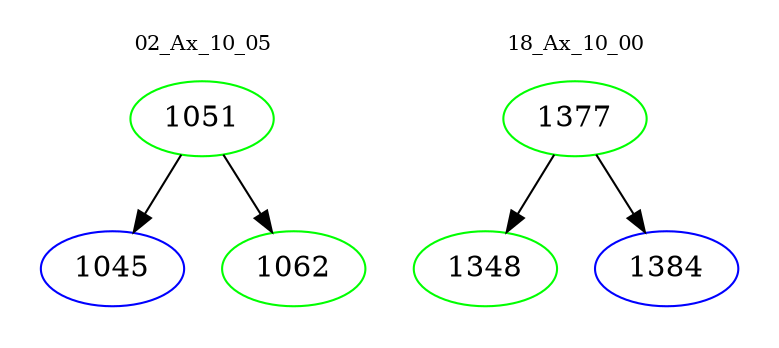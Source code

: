 digraph{
subgraph cluster_0 {
color = white
label = "02_Ax_10_05";
fontsize=10;
T0_1051 [label="1051", color="green"]
T0_1051 -> T0_1045 [color="black"]
T0_1045 [label="1045", color="blue"]
T0_1051 -> T0_1062 [color="black"]
T0_1062 [label="1062", color="green"]
}
subgraph cluster_1 {
color = white
label = "18_Ax_10_00";
fontsize=10;
T1_1377 [label="1377", color="green"]
T1_1377 -> T1_1348 [color="black"]
T1_1348 [label="1348", color="green"]
T1_1377 -> T1_1384 [color="black"]
T1_1384 [label="1384", color="blue"]
}
}
